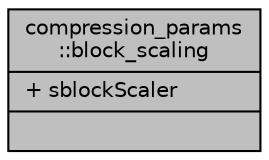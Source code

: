 digraph "compression_params::block_scaling"
{
 // LATEX_PDF_SIZE
  edge [fontname="Helvetica",fontsize="10",labelfontname="Helvetica",labelfontsize="10"];
  node [fontname="Helvetica",fontsize="10",shape=record];
  Node1 [label="{compression_params\l::block_scaling\n|+ sblockScaler\l|}",height=0.2,width=0.4,color="black", fillcolor="grey75", style="filled", fontcolor="black",tooltip=" "];
}
